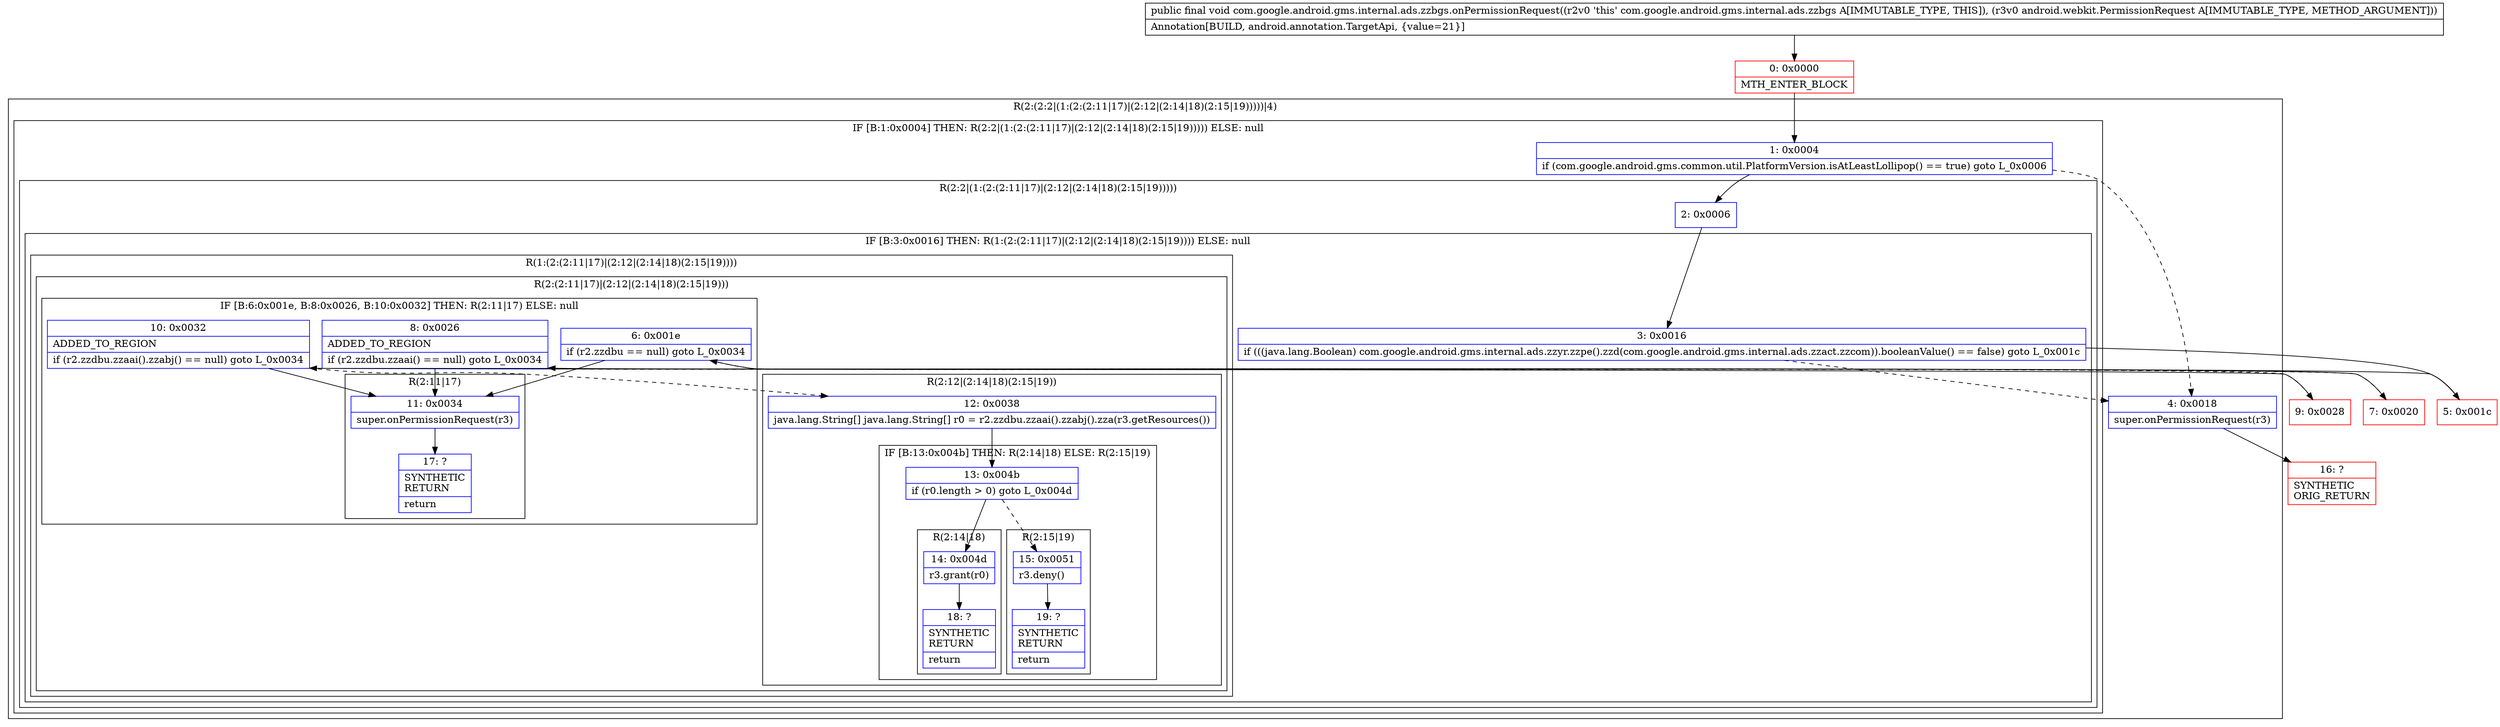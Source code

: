 digraph "CFG forcom.google.android.gms.internal.ads.zzbgs.onPermissionRequest(Landroid\/webkit\/PermissionRequest;)V" {
subgraph cluster_Region_1113064038 {
label = "R(2:(2:2|(1:(2:(2:11|17)|(2:12|(2:14|18)(2:15|19)))))|4)";
node [shape=record,color=blue];
subgraph cluster_IfRegion_1279066947 {
label = "IF [B:1:0x0004] THEN: R(2:2|(1:(2:(2:11|17)|(2:12|(2:14|18)(2:15|19))))) ELSE: null";
node [shape=record,color=blue];
Node_1 [shape=record,label="{1\:\ 0x0004|if (com.google.android.gms.common.util.PlatformVersion.isAtLeastLollipop() == true) goto L_0x0006\l}"];
subgraph cluster_Region_1133678741 {
label = "R(2:2|(1:(2:(2:11|17)|(2:12|(2:14|18)(2:15|19)))))";
node [shape=record,color=blue];
Node_2 [shape=record,label="{2\:\ 0x0006}"];
subgraph cluster_IfRegion_1067371698 {
label = "IF [B:3:0x0016] THEN: R(1:(2:(2:11|17)|(2:12|(2:14|18)(2:15|19)))) ELSE: null";
node [shape=record,color=blue];
Node_3 [shape=record,label="{3\:\ 0x0016|if (((java.lang.Boolean) com.google.android.gms.internal.ads.zzyr.zzpe().zzd(com.google.android.gms.internal.ads.zzact.zzcom)).booleanValue() == false) goto L_0x001c\l}"];
subgraph cluster_Region_1029153301 {
label = "R(1:(2:(2:11|17)|(2:12|(2:14|18)(2:15|19))))";
node [shape=record,color=blue];
subgraph cluster_Region_433363431 {
label = "R(2:(2:11|17)|(2:12|(2:14|18)(2:15|19)))";
node [shape=record,color=blue];
subgraph cluster_IfRegion_1318429808 {
label = "IF [B:6:0x001e, B:8:0x0026, B:10:0x0032] THEN: R(2:11|17) ELSE: null";
node [shape=record,color=blue];
Node_6 [shape=record,label="{6\:\ 0x001e|if (r2.zzdbu == null) goto L_0x0034\l}"];
Node_8 [shape=record,label="{8\:\ 0x0026|ADDED_TO_REGION\l|if (r2.zzdbu.zzaai() == null) goto L_0x0034\l}"];
Node_10 [shape=record,label="{10\:\ 0x0032|ADDED_TO_REGION\l|if (r2.zzdbu.zzaai().zzabj() == null) goto L_0x0034\l}"];
subgraph cluster_Region_120003148 {
label = "R(2:11|17)";
node [shape=record,color=blue];
Node_11 [shape=record,label="{11\:\ 0x0034|super.onPermissionRequest(r3)\l}"];
Node_17 [shape=record,label="{17\:\ ?|SYNTHETIC\lRETURN\l|return\l}"];
}
}
subgraph cluster_Region_453654053 {
label = "R(2:12|(2:14|18)(2:15|19))";
node [shape=record,color=blue];
Node_12 [shape=record,label="{12\:\ 0x0038|java.lang.String[] java.lang.String[] r0 = r2.zzdbu.zzaai().zzabj().zza(r3.getResources())\l}"];
subgraph cluster_IfRegion_731677290 {
label = "IF [B:13:0x004b] THEN: R(2:14|18) ELSE: R(2:15|19)";
node [shape=record,color=blue];
Node_13 [shape=record,label="{13\:\ 0x004b|if (r0.length \> 0) goto L_0x004d\l}"];
subgraph cluster_Region_359719150 {
label = "R(2:14|18)";
node [shape=record,color=blue];
Node_14 [shape=record,label="{14\:\ 0x004d|r3.grant(r0)\l}"];
Node_18 [shape=record,label="{18\:\ ?|SYNTHETIC\lRETURN\l|return\l}"];
}
subgraph cluster_Region_132138935 {
label = "R(2:15|19)";
node [shape=record,color=blue];
Node_15 [shape=record,label="{15\:\ 0x0051|r3.deny()\l}"];
Node_19 [shape=record,label="{19\:\ ?|SYNTHETIC\lRETURN\l|return\l}"];
}
}
}
}
}
}
}
}
Node_4 [shape=record,label="{4\:\ 0x0018|super.onPermissionRequest(r3)\l}"];
}
Node_0 [shape=record,color=red,label="{0\:\ 0x0000|MTH_ENTER_BLOCK\l}"];
Node_5 [shape=record,color=red,label="{5\:\ 0x001c}"];
Node_7 [shape=record,color=red,label="{7\:\ 0x0020}"];
Node_9 [shape=record,color=red,label="{9\:\ 0x0028}"];
Node_16 [shape=record,color=red,label="{16\:\ ?|SYNTHETIC\lORIG_RETURN\l}"];
MethodNode[shape=record,label="{public final void com.google.android.gms.internal.ads.zzbgs.onPermissionRequest((r2v0 'this' com.google.android.gms.internal.ads.zzbgs A[IMMUTABLE_TYPE, THIS]), (r3v0 android.webkit.PermissionRequest A[IMMUTABLE_TYPE, METHOD_ARGUMENT]))  | Annotation[BUILD, android.annotation.TargetApi, \{value=21\}]\l}"];
MethodNode -> Node_0;
Node_1 -> Node_2;
Node_1 -> Node_4[style=dashed];
Node_2 -> Node_3;
Node_3 -> Node_4[style=dashed];
Node_3 -> Node_5;
Node_6 -> Node_7[style=dashed];
Node_6 -> Node_11;
Node_8 -> Node_9[style=dashed];
Node_8 -> Node_11;
Node_10 -> Node_11;
Node_10 -> Node_12[style=dashed];
Node_11 -> Node_17;
Node_12 -> Node_13;
Node_13 -> Node_14;
Node_13 -> Node_15[style=dashed];
Node_14 -> Node_18;
Node_15 -> Node_19;
Node_4 -> Node_16;
Node_0 -> Node_1;
Node_5 -> Node_6;
Node_7 -> Node_8;
Node_9 -> Node_10;
}

